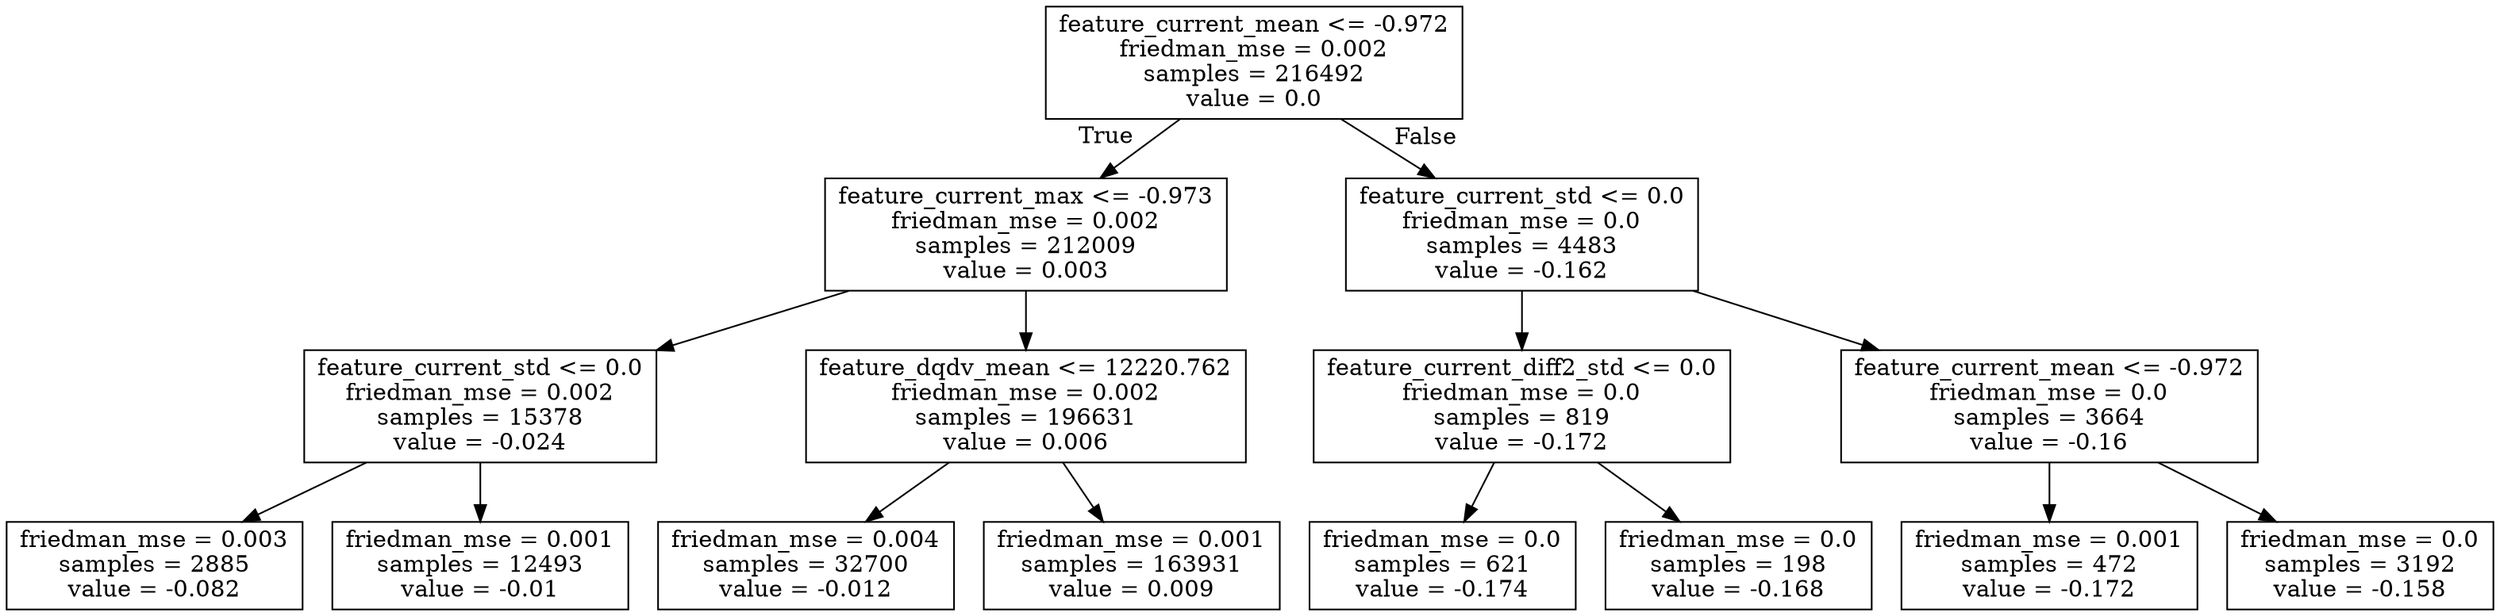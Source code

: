 digraph Tree {
node [shape=box] ;
0 [label="feature_current_mean <= -0.972\nfriedman_mse = 0.002\nsamples = 216492\nvalue = 0.0"] ;
1 [label="feature_current_max <= -0.973\nfriedman_mse = 0.002\nsamples = 212009\nvalue = 0.003"] ;
0 -> 1 [labeldistance=2.5, labelangle=45, headlabel="True"] ;
2 [label="feature_current_std <= 0.0\nfriedman_mse = 0.002\nsamples = 15378\nvalue = -0.024"] ;
1 -> 2 ;
3 [label="friedman_mse = 0.003\nsamples = 2885\nvalue = -0.082"] ;
2 -> 3 ;
4 [label="friedman_mse = 0.001\nsamples = 12493\nvalue = -0.01"] ;
2 -> 4 ;
5 [label="feature_dqdv_mean <= 12220.762\nfriedman_mse = 0.002\nsamples = 196631\nvalue = 0.006"] ;
1 -> 5 ;
6 [label="friedman_mse = 0.004\nsamples = 32700\nvalue = -0.012"] ;
5 -> 6 ;
7 [label="friedman_mse = 0.001\nsamples = 163931\nvalue = 0.009"] ;
5 -> 7 ;
8 [label="feature_current_std <= 0.0\nfriedman_mse = 0.0\nsamples = 4483\nvalue = -0.162"] ;
0 -> 8 [labeldistance=2.5, labelangle=-45, headlabel="False"] ;
9 [label="feature_current_diff2_std <= 0.0\nfriedman_mse = 0.0\nsamples = 819\nvalue = -0.172"] ;
8 -> 9 ;
10 [label="friedman_mse = 0.0\nsamples = 621\nvalue = -0.174"] ;
9 -> 10 ;
11 [label="friedman_mse = 0.0\nsamples = 198\nvalue = -0.168"] ;
9 -> 11 ;
12 [label="feature_current_mean <= -0.972\nfriedman_mse = 0.0\nsamples = 3664\nvalue = -0.16"] ;
8 -> 12 ;
13 [label="friedman_mse = 0.001\nsamples = 472\nvalue = -0.172"] ;
12 -> 13 ;
14 [label="friedman_mse = 0.0\nsamples = 3192\nvalue = -0.158"] ;
12 -> 14 ;
}